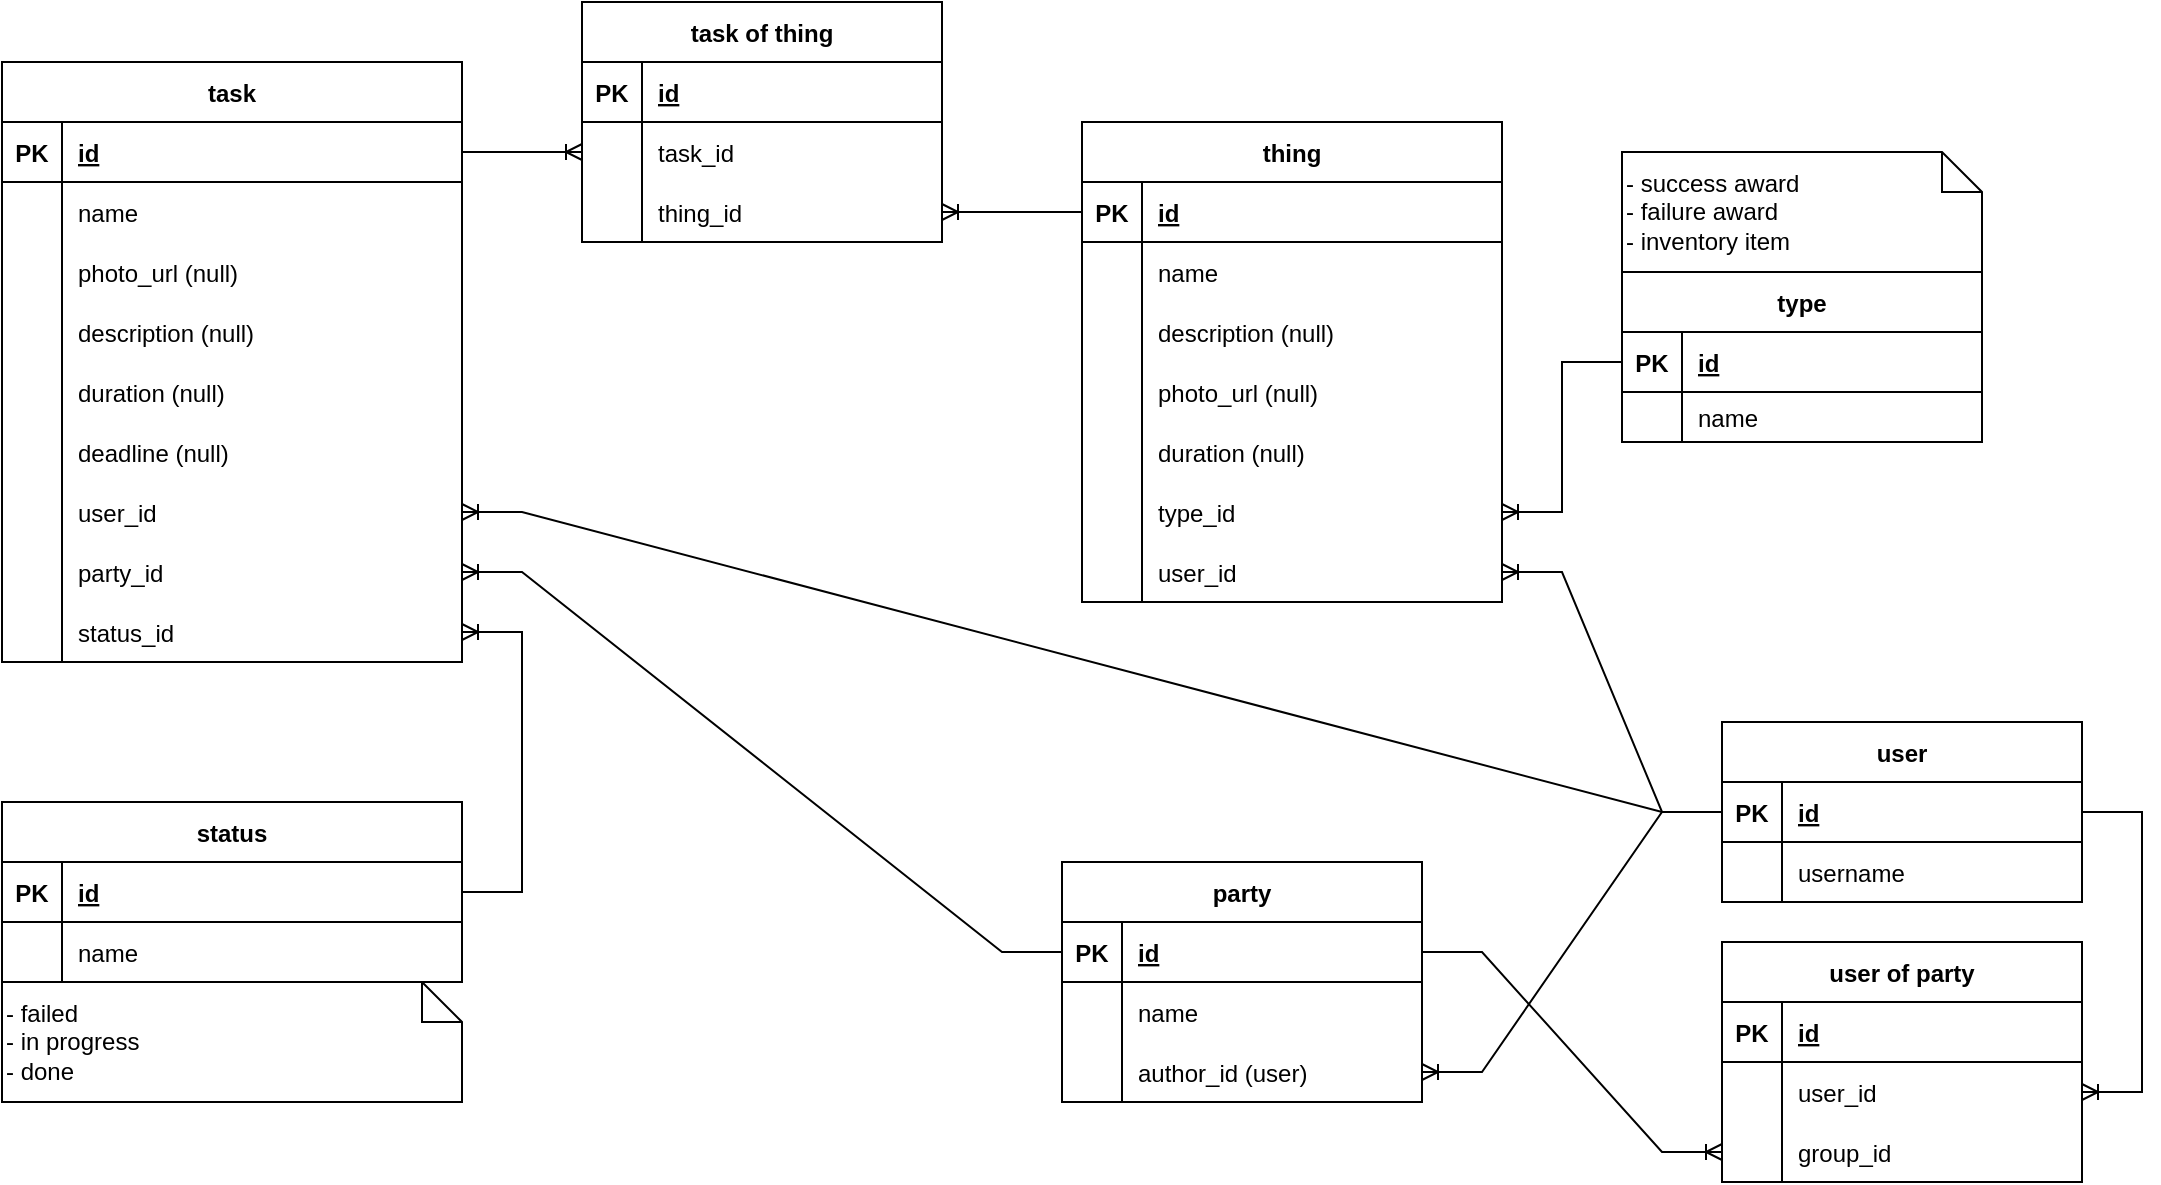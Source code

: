 <mxfile version="20.8.16" type="device"><diagram name="Страница 1" id="4mNBzK5bSVC_6ENscjFx"><mxGraphModel dx="2261" dy="1974" grid="1" gridSize="10" guides="1" tooltips="1" connect="1" arrows="1" fold="1" page="1" pageScale="1" pageWidth="827" pageHeight="1169" math="0" shadow="0"><root><mxCell id="0"/><mxCell id="1" parent="0"/><mxCell id="B3jrP8fLvwChEfaBFbZJ-5" value="user" style="shape=table;startSize=30;container=1;collapsible=1;childLayout=tableLayout;fixedRows=1;rowLines=0;fontStyle=1;align=center;resizeLast=1;" parent="1" vertex="1"><mxGeometry x="690" y="220" width="180" height="90" as="geometry"/></mxCell><mxCell id="B3jrP8fLvwChEfaBFbZJ-6" value="" style="shape=tableRow;horizontal=0;startSize=0;swimlaneHead=0;swimlaneBody=0;fillColor=none;collapsible=0;dropTarget=0;points=[[0,0.5],[1,0.5]];portConstraint=eastwest;top=0;left=0;right=0;bottom=1;" parent="B3jrP8fLvwChEfaBFbZJ-5" vertex="1"><mxGeometry y="30" width="180" height="30" as="geometry"/></mxCell><mxCell id="B3jrP8fLvwChEfaBFbZJ-7" value="PK" style="shape=partialRectangle;connectable=0;fillColor=none;top=0;left=0;bottom=0;right=0;fontStyle=1;overflow=hidden;" parent="B3jrP8fLvwChEfaBFbZJ-6" vertex="1"><mxGeometry width="30" height="30" as="geometry"><mxRectangle width="30" height="30" as="alternateBounds"/></mxGeometry></mxCell><mxCell id="B3jrP8fLvwChEfaBFbZJ-8" value="id" style="shape=partialRectangle;connectable=0;fillColor=none;top=0;left=0;bottom=0;right=0;align=left;spacingLeft=6;fontStyle=5;overflow=hidden;" parent="B3jrP8fLvwChEfaBFbZJ-6" vertex="1"><mxGeometry x="30" width="150" height="30" as="geometry"><mxRectangle width="150" height="30" as="alternateBounds"/></mxGeometry></mxCell><mxCell id="B3jrP8fLvwChEfaBFbZJ-9" value="" style="shape=tableRow;horizontal=0;startSize=0;swimlaneHead=0;swimlaneBody=0;fillColor=none;collapsible=0;dropTarget=0;points=[[0,0.5],[1,0.5]];portConstraint=eastwest;top=0;left=0;right=0;bottom=0;" parent="B3jrP8fLvwChEfaBFbZJ-5" vertex="1"><mxGeometry y="60" width="180" height="30" as="geometry"/></mxCell><mxCell id="B3jrP8fLvwChEfaBFbZJ-10" value="" style="shape=partialRectangle;connectable=0;fillColor=none;top=0;left=0;bottom=0;right=0;editable=1;overflow=hidden;" parent="B3jrP8fLvwChEfaBFbZJ-9" vertex="1"><mxGeometry width="30" height="30" as="geometry"><mxRectangle width="30" height="30" as="alternateBounds"/></mxGeometry></mxCell><mxCell id="B3jrP8fLvwChEfaBFbZJ-11" value="username" style="shape=partialRectangle;connectable=0;fillColor=none;top=0;left=0;bottom=0;right=0;align=left;spacingLeft=6;overflow=hidden;" parent="B3jrP8fLvwChEfaBFbZJ-9" vertex="1"><mxGeometry x="30" width="150" height="30" as="geometry"><mxRectangle width="150" height="30" as="alternateBounds"/></mxGeometry></mxCell><mxCell id="B3jrP8fLvwChEfaBFbZJ-34" value="task" style="shape=table;startSize=30;container=1;collapsible=1;childLayout=tableLayout;fixedRows=1;rowLines=0;fontStyle=1;align=center;resizeLast=1;" parent="1" vertex="1"><mxGeometry x="-170" y="-110" width="230" height="300" as="geometry"/></mxCell><mxCell id="B3jrP8fLvwChEfaBFbZJ-35" value="" style="shape=tableRow;horizontal=0;startSize=0;swimlaneHead=0;swimlaneBody=0;fillColor=none;collapsible=0;dropTarget=0;points=[[0,0.5],[1,0.5]];portConstraint=eastwest;top=0;left=0;right=0;bottom=1;" parent="B3jrP8fLvwChEfaBFbZJ-34" vertex="1"><mxGeometry y="30" width="230" height="30" as="geometry"/></mxCell><mxCell id="B3jrP8fLvwChEfaBFbZJ-36" value="PK" style="shape=partialRectangle;connectable=0;fillColor=none;top=0;left=0;bottom=0;right=0;fontStyle=1;overflow=hidden;" parent="B3jrP8fLvwChEfaBFbZJ-35" vertex="1"><mxGeometry width="30" height="30" as="geometry"><mxRectangle width="30" height="30" as="alternateBounds"/></mxGeometry></mxCell><mxCell id="B3jrP8fLvwChEfaBFbZJ-37" value="id" style="shape=partialRectangle;connectable=0;fillColor=none;top=0;left=0;bottom=0;right=0;align=left;spacingLeft=6;fontStyle=5;overflow=hidden;" parent="B3jrP8fLvwChEfaBFbZJ-35" vertex="1"><mxGeometry x="30" width="200" height="30" as="geometry"><mxRectangle width="200" height="30" as="alternateBounds"/></mxGeometry></mxCell><mxCell id="B3jrP8fLvwChEfaBFbZJ-38" value="" style="shape=tableRow;horizontal=0;startSize=0;swimlaneHead=0;swimlaneBody=0;fillColor=none;collapsible=0;dropTarget=0;points=[[0,0.5],[1,0.5]];portConstraint=eastwest;top=0;left=0;right=0;bottom=0;" parent="B3jrP8fLvwChEfaBFbZJ-34" vertex="1"><mxGeometry y="60" width="230" height="30" as="geometry"/></mxCell><mxCell id="B3jrP8fLvwChEfaBFbZJ-39" value="" style="shape=partialRectangle;connectable=0;fillColor=none;top=0;left=0;bottom=0;right=0;editable=1;overflow=hidden;" parent="B3jrP8fLvwChEfaBFbZJ-38" vertex="1"><mxGeometry width="30" height="30" as="geometry"><mxRectangle width="30" height="30" as="alternateBounds"/></mxGeometry></mxCell><mxCell id="B3jrP8fLvwChEfaBFbZJ-40" value="name" style="shape=partialRectangle;connectable=0;fillColor=none;top=0;left=0;bottom=0;right=0;align=left;spacingLeft=6;overflow=hidden;" parent="B3jrP8fLvwChEfaBFbZJ-38" vertex="1"><mxGeometry x="30" width="200" height="30" as="geometry"><mxRectangle width="200" height="30" as="alternateBounds"/></mxGeometry></mxCell><mxCell id="9saF0swUuNGPOxkt7OZb-5" value="" style="shape=tableRow;horizontal=0;startSize=0;swimlaneHead=0;swimlaneBody=0;fillColor=none;collapsible=0;dropTarget=0;points=[[0,0.5],[1,0.5]];portConstraint=eastwest;top=0;left=0;right=0;bottom=0;" parent="B3jrP8fLvwChEfaBFbZJ-34" vertex="1"><mxGeometry y="90" width="230" height="30" as="geometry"/></mxCell><mxCell id="9saF0swUuNGPOxkt7OZb-6" value="" style="shape=partialRectangle;connectable=0;fillColor=none;top=0;left=0;bottom=0;right=0;editable=1;overflow=hidden;" parent="9saF0swUuNGPOxkt7OZb-5" vertex="1"><mxGeometry width="30" height="30" as="geometry"><mxRectangle width="30" height="30" as="alternateBounds"/></mxGeometry></mxCell><mxCell id="9saF0swUuNGPOxkt7OZb-7" value="photo_url (null)" style="shape=partialRectangle;connectable=0;fillColor=none;top=0;left=0;bottom=0;right=0;align=left;spacingLeft=6;overflow=hidden;" parent="9saF0swUuNGPOxkt7OZb-5" vertex="1"><mxGeometry x="30" width="200" height="30" as="geometry"><mxRectangle width="200" height="30" as="alternateBounds"/></mxGeometry></mxCell><mxCell id="B3jrP8fLvwChEfaBFbZJ-41" value="" style="shape=tableRow;horizontal=0;startSize=0;swimlaneHead=0;swimlaneBody=0;fillColor=none;collapsible=0;dropTarget=0;points=[[0,0.5],[1,0.5]];portConstraint=eastwest;top=0;left=0;right=0;bottom=0;" parent="B3jrP8fLvwChEfaBFbZJ-34" vertex="1"><mxGeometry y="120" width="230" height="30" as="geometry"/></mxCell><mxCell id="B3jrP8fLvwChEfaBFbZJ-42" value="" style="shape=partialRectangle;connectable=0;fillColor=none;top=0;left=0;bottom=0;right=0;editable=1;overflow=hidden;" parent="B3jrP8fLvwChEfaBFbZJ-41" vertex="1"><mxGeometry width="30" height="30" as="geometry"><mxRectangle width="30" height="30" as="alternateBounds"/></mxGeometry></mxCell><mxCell id="B3jrP8fLvwChEfaBFbZJ-43" value="description (null)" style="shape=partialRectangle;connectable=0;fillColor=none;top=0;left=0;bottom=0;right=0;align=left;spacingLeft=6;overflow=hidden;" parent="B3jrP8fLvwChEfaBFbZJ-41" vertex="1"><mxGeometry x="30" width="200" height="30" as="geometry"><mxRectangle width="200" height="30" as="alternateBounds"/></mxGeometry></mxCell><mxCell id="B3jrP8fLvwChEfaBFbZJ-50" value="" style="shape=tableRow;horizontal=0;startSize=0;swimlaneHead=0;swimlaneBody=0;fillColor=none;collapsible=0;dropTarget=0;points=[[0,0.5],[1,0.5]];portConstraint=eastwest;top=0;left=0;right=0;bottom=0;" parent="B3jrP8fLvwChEfaBFbZJ-34" vertex="1"><mxGeometry y="150" width="230" height="30" as="geometry"/></mxCell><mxCell id="B3jrP8fLvwChEfaBFbZJ-51" value="" style="shape=partialRectangle;connectable=0;fillColor=none;top=0;left=0;bottom=0;right=0;editable=1;overflow=hidden;" parent="B3jrP8fLvwChEfaBFbZJ-50" vertex="1"><mxGeometry width="30" height="30" as="geometry"><mxRectangle width="30" height="30" as="alternateBounds"/></mxGeometry></mxCell><mxCell id="B3jrP8fLvwChEfaBFbZJ-52" value="duration (null)" style="shape=partialRectangle;connectable=0;fillColor=none;top=0;left=0;bottom=0;right=0;align=left;spacingLeft=6;overflow=hidden;" parent="B3jrP8fLvwChEfaBFbZJ-50" vertex="1"><mxGeometry x="30" width="200" height="30" as="geometry"><mxRectangle width="200" height="30" as="alternateBounds"/></mxGeometry></mxCell><mxCell id="B3jrP8fLvwChEfaBFbZJ-53" value="" style="shape=tableRow;horizontal=0;startSize=0;swimlaneHead=0;swimlaneBody=0;fillColor=none;collapsible=0;dropTarget=0;points=[[0,0.5],[1,0.5]];portConstraint=eastwest;top=0;left=0;right=0;bottom=0;" parent="B3jrP8fLvwChEfaBFbZJ-34" vertex="1"><mxGeometry y="180" width="230" height="30" as="geometry"/></mxCell><mxCell id="B3jrP8fLvwChEfaBFbZJ-54" value="" style="shape=partialRectangle;connectable=0;fillColor=none;top=0;left=0;bottom=0;right=0;editable=1;overflow=hidden;" parent="B3jrP8fLvwChEfaBFbZJ-53" vertex="1"><mxGeometry width="30" height="30" as="geometry"><mxRectangle width="30" height="30" as="alternateBounds"/></mxGeometry></mxCell><mxCell id="B3jrP8fLvwChEfaBFbZJ-55" value="deadline (null)" style="shape=partialRectangle;connectable=0;fillColor=none;top=0;left=0;bottom=0;right=0;align=left;spacingLeft=6;overflow=hidden;" parent="B3jrP8fLvwChEfaBFbZJ-53" vertex="1"><mxGeometry x="30" width="200" height="30" as="geometry"><mxRectangle width="200" height="30" as="alternateBounds"/></mxGeometry></mxCell><mxCell id="B3jrP8fLvwChEfaBFbZJ-174" value="" style="shape=tableRow;horizontal=0;startSize=0;swimlaneHead=0;swimlaneBody=0;fillColor=none;collapsible=0;dropTarget=0;points=[[0,0.5],[1,0.5]];portConstraint=eastwest;top=0;left=0;right=0;bottom=0;" parent="B3jrP8fLvwChEfaBFbZJ-34" vertex="1"><mxGeometry y="210" width="230" height="30" as="geometry"/></mxCell><mxCell id="B3jrP8fLvwChEfaBFbZJ-175" value="" style="shape=partialRectangle;connectable=0;fillColor=none;top=0;left=0;bottom=0;right=0;editable=1;overflow=hidden;" parent="B3jrP8fLvwChEfaBFbZJ-174" vertex="1"><mxGeometry width="30" height="30" as="geometry"><mxRectangle width="30" height="30" as="alternateBounds"/></mxGeometry></mxCell><mxCell id="B3jrP8fLvwChEfaBFbZJ-176" value="user_id" style="shape=partialRectangle;connectable=0;fillColor=none;top=0;left=0;bottom=0;right=0;align=left;spacingLeft=6;overflow=hidden;" parent="B3jrP8fLvwChEfaBFbZJ-174" vertex="1"><mxGeometry x="30" width="200" height="30" as="geometry"><mxRectangle width="200" height="30" as="alternateBounds"/></mxGeometry></mxCell><mxCell id="JDBHlWInslvFWXc3-IRE-1" value="" style="shape=tableRow;horizontal=0;startSize=0;swimlaneHead=0;swimlaneBody=0;fillColor=none;collapsible=0;dropTarget=0;points=[[0,0.5],[1,0.5]];portConstraint=eastwest;top=0;left=0;right=0;bottom=0;" parent="B3jrP8fLvwChEfaBFbZJ-34" vertex="1"><mxGeometry y="240" width="230" height="30" as="geometry"/></mxCell><mxCell id="JDBHlWInslvFWXc3-IRE-2" value="" style="shape=partialRectangle;connectable=0;fillColor=none;top=0;left=0;bottom=0;right=0;editable=1;overflow=hidden;" parent="JDBHlWInslvFWXc3-IRE-1" vertex="1"><mxGeometry width="30" height="30" as="geometry"><mxRectangle width="30" height="30" as="alternateBounds"/></mxGeometry></mxCell><mxCell id="JDBHlWInslvFWXc3-IRE-3" value="party_id" style="shape=partialRectangle;connectable=0;fillColor=none;top=0;left=0;bottom=0;right=0;align=left;spacingLeft=6;overflow=hidden;" parent="JDBHlWInslvFWXc3-IRE-1" vertex="1"><mxGeometry x="30" width="200" height="30" as="geometry"><mxRectangle width="200" height="30" as="alternateBounds"/></mxGeometry></mxCell><mxCell id="B3jrP8fLvwChEfaBFbZJ-59" value="" style="shape=tableRow;horizontal=0;startSize=0;swimlaneHead=0;swimlaneBody=0;fillColor=none;collapsible=0;dropTarget=0;points=[[0,0.5],[1,0.5]];portConstraint=eastwest;top=0;left=0;right=0;bottom=0;" parent="B3jrP8fLvwChEfaBFbZJ-34" vertex="1"><mxGeometry y="270" width="230" height="30" as="geometry"/></mxCell><mxCell id="B3jrP8fLvwChEfaBFbZJ-60" value="" style="shape=partialRectangle;connectable=0;fillColor=none;top=0;left=0;bottom=0;right=0;editable=1;overflow=hidden;" parent="B3jrP8fLvwChEfaBFbZJ-59" vertex="1"><mxGeometry width="30" height="30" as="geometry"><mxRectangle width="30" height="30" as="alternateBounds"/></mxGeometry></mxCell><mxCell id="B3jrP8fLvwChEfaBFbZJ-61" value="status_id" style="shape=partialRectangle;connectable=0;fillColor=none;top=0;left=0;bottom=0;right=0;align=left;spacingLeft=6;overflow=hidden;" parent="B3jrP8fLvwChEfaBFbZJ-59" vertex="1"><mxGeometry x="30" width="200" height="30" as="geometry"><mxRectangle width="200" height="30" as="alternateBounds"/></mxGeometry></mxCell><mxCell id="B3jrP8fLvwChEfaBFbZJ-62" value="" style="edgeStyle=entityRelationEdgeStyle;fontSize=12;html=1;endArrow=ERoneToMany;rounded=0;" parent="1" source="B3jrP8fLvwChEfaBFbZJ-6" target="B3jrP8fLvwChEfaBFbZJ-174" edge="1"><mxGeometry width="100" height="100" relative="1" as="geometry"><mxPoint x="600" y="375" as="sourcePoint"/><mxPoint x="540" y="435" as="targetPoint"/></mxGeometry></mxCell><mxCell id="B3jrP8fLvwChEfaBFbZJ-90" value="party" style="shape=table;startSize=30;container=1;collapsible=1;childLayout=tableLayout;fixedRows=1;rowLines=0;fontStyle=1;align=center;resizeLast=1;" parent="1" vertex="1"><mxGeometry x="360" y="290" width="180" height="120" as="geometry"/></mxCell><mxCell id="B3jrP8fLvwChEfaBFbZJ-91" value="" style="shape=tableRow;horizontal=0;startSize=0;swimlaneHead=0;swimlaneBody=0;fillColor=none;collapsible=0;dropTarget=0;points=[[0,0.5],[1,0.5]];portConstraint=eastwest;top=0;left=0;right=0;bottom=1;" parent="B3jrP8fLvwChEfaBFbZJ-90" vertex="1"><mxGeometry y="30" width="180" height="30" as="geometry"/></mxCell><mxCell id="B3jrP8fLvwChEfaBFbZJ-92" value="PK" style="shape=partialRectangle;connectable=0;fillColor=none;top=0;left=0;bottom=0;right=0;fontStyle=1;overflow=hidden;" parent="B3jrP8fLvwChEfaBFbZJ-91" vertex="1"><mxGeometry width="30" height="30" as="geometry"><mxRectangle width="30" height="30" as="alternateBounds"/></mxGeometry></mxCell><mxCell id="B3jrP8fLvwChEfaBFbZJ-93" value="id" style="shape=partialRectangle;connectable=0;fillColor=none;top=0;left=0;bottom=0;right=0;align=left;spacingLeft=6;fontStyle=5;overflow=hidden;" parent="B3jrP8fLvwChEfaBFbZJ-91" vertex="1"><mxGeometry x="30" width="150" height="30" as="geometry"><mxRectangle width="150" height="30" as="alternateBounds"/></mxGeometry></mxCell><mxCell id="B3jrP8fLvwChEfaBFbZJ-94" value="" style="shape=tableRow;horizontal=0;startSize=0;swimlaneHead=0;swimlaneBody=0;fillColor=none;collapsible=0;dropTarget=0;points=[[0,0.5],[1,0.5]];portConstraint=eastwest;top=0;left=0;right=0;bottom=0;" parent="B3jrP8fLvwChEfaBFbZJ-90" vertex="1"><mxGeometry y="60" width="180" height="30" as="geometry"/></mxCell><mxCell id="B3jrP8fLvwChEfaBFbZJ-95" value="" style="shape=partialRectangle;connectable=0;fillColor=none;top=0;left=0;bottom=0;right=0;editable=1;overflow=hidden;" parent="B3jrP8fLvwChEfaBFbZJ-94" vertex="1"><mxGeometry width="30" height="30" as="geometry"><mxRectangle width="30" height="30" as="alternateBounds"/></mxGeometry></mxCell><mxCell id="B3jrP8fLvwChEfaBFbZJ-96" value="name" style="shape=partialRectangle;connectable=0;fillColor=none;top=0;left=0;bottom=0;right=0;align=left;spacingLeft=6;overflow=hidden;" parent="B3jrP8fLvwChEfaBFbZJ-94" vertex="1"><mxGeometry x="30" width="150" height="30" as="geometry"><mxRectangle width="150" height="30" as="alternateBounds"/></mxGeometry></mxCell><mxCell id="B3jrP8fLvwChEfaBFbZJ-97" value="" style="shape=tableRow;horizontal=0;startSize=0;swimlaneHead=0;swimlaneBody=0;fillColor=none;collapsible=0;dropTarget=0;points=[[0,0.5],[1,0.5]];portConstraint=eastwest;top=0;left=0;right=0;bottom=0;" parent="B3jrP8fLvwChEfaBFbZJ-90" vertex="1"><mxGeometry y="90" width="180" height="30" as="geometry"/></mxCell><mxCell id="B3jrP8fLvwChEfaBFbZJ-98" value="" style="shape=partialRectangle;connectable=0;fillColor=none;top=0;left=0;bottom=0;right=0;editable=1;overflow=hidden;" parent="B3jrP8fLvwChEfaBFbZJ-97" vertex="1"><mxGeometry width="30" height="30" as="geometry"><mxRectangle width="30" height="30" as="alternateBounds"/></mxGeometry></mxCell><mxCell id="B3jrP8fLvwChEfaBFbZJ-99" value="author_id (user)" style="shape=partialRectangle;connectable=0;fillColor=none;top=0;left=0;bottom=0;right=0;align=left;spacingLeft=6;overflow=hidden;" parent="B3jrP8fLvwChEfaBFbZJ-97" vertex="1"><mxGeometry x="30" width="150" height="30" as="geometry"><mxRectangle width="150" height="30" as="alternateBounds"/></mxGeometry></mxCell><mxCell id="B3jrP8fLvwChEfaBFbZJ-104" value="user of party" style="shape=table;startSize=30;container=1;collapsible=1;childLayout=tableLayout;fixedRows=1;rowLines=0;fontStyle=1;align=center;resizeLast=1;" parent="1" vertex="1"><mxGeometry x="690" y="330" width="180" height="120" as="geometry"/></mxCell><mxCell id="B3jrP8fLvwChEfaBFbZJ-105" value="" style="shape=tableRow;horizontal=0;startSize=0;swimlaneHead=0;swimlaneBody=0;fillColor=none;collapsible=0;dropTarget=0;points=[[0,0.5],[1,0.5]];portConstraint=eastwest;top=0;left=0;right=0;bottom=1;" parent="B3jrP8fLvwChEfaBFbZJ-104" vertex="1"><mxGeometry y="30" width="180" height="30" as="geometry"/></mxCell><mxCell id="B3jrP8fLvwChEfaBFbZJ-106" value="PK" style="shape=partialRectangle;connectable=0;fillColor=none;top=0;left=0;bottom=0;right=0;fontStyle=1;overflow=hidden;" parent="B3jrP8fLvwChEfaBFbZJ-105" vertex="1"><mxGeometry width="30" height="30" as="geometry"><mxRectangle width="30" height="30" as="alternateBounds"/></mxGeometry></mxCell><mxCell id="B3jrP8fLvwChEfaBFbZJ-107" value="id" style="shape=partialRectangle;connectable=0;fillColor=none;top=0;left=0;bottom=0;right=0;align=left;spacingLeft=6;fontStyle=5;overflow=hidden;" parent="B3jrP8fLvwChEfaBFbZJ-105" vertex="1"><mxGeometry x="30" width="150" height="30" as="geometry"><mxRectangle width="150" height="30" as="alternateBounds"/></mxGeometry></mxCell><mxCell id="B3jrP8fLvwChEfaBFbZJ-111" value="" style="shape=tableRow;horizontal=0;startSize=0;swimlaneHead=0;swimlaneBody=0;fillColor=none;collapsible=0;dropTarget=0;points=[[0,0.5],[1,0.5]];portConstraint=eastwest;top=0;left=0;right=0;bottom=0;" parent="B3jrP8fLvwChEfaBFbZJ-104" vertex="1"><mxGeometry y="60" width="180" height="30" as="geometry"/></mxCell><mxCell id="B3jrP8fLvwChEfaBFbZJ-112" value="" style="shape=partialRectangle;connectable=0;fillColor=none;top=0;left=0;bottom=0;right=0;editable=1;overflow=hidden;" parent="B3jrP8fLvwChEfaBFbZJ-111" vertex="1"><mxGeometry width="30" height="30" as="geometry"><mxRectangle width="30" height="30" as="alternateBounds"/></mxGeometry></mxCell><mxCell id="B3jrP8fLvwChEfaBFbZJ-113" value="user_id" style="shape=partialRectangle;connectable=0;fillColor=none;top=0;left=0;bottom=0;right=0;align=left;spacingLeft=6;overflow=hidden;" parent="B3jrP8fLvwChEfaBFbZJ-111" vertex="1"><mxGeometry x="30" width="150" height="30" as="geometry"><mxRectangle width="150" height="30" as="alternateBounds"/></mxGeometry></mxCell><mxCell id="B3jrP8fLvwChEfaBFbZJ-108" value="" style="shape=tableRow;horizontal=0;startSize=0;swimlaneHead=0;swimlaneBody=0;fillColor=none;collapsible=0;dropTarget=0;points=[[0,0.5],[1,0.5]];portConstraint=eastwest;top=0;left=0;right=0;bottom=0;" parent="B3jrP8fLvwChEfaBFbZJ-104" vertex="1"><mxGeometry y="90" width="180" height="30" as="geometry"/></mxCell><mxCell id="B3jrP8fLvwChEfaBFbZJ-109" value="" style="shape=partialRectangle;connectable=0;fillColor=none;top=0;left=0;bottom=0;right=0;editable=1;overflow=hidden;" parent="B3jrP8fLvwChEfaBFbZJ-108" vertex="1"><mxGeometry width="30" height="30" as="geometry"><mxRectangle width="30" height="30" as="alternateBounds"/></mxGeometry></mxCell><mxCell id="B3jrP8fLvwChEfaBFbZJ-110" value="group_id" style="shape=partialRectangle;connectable=0;fillColor=none;top=0;left=0;bottom=0;right=0;align=left;spacingLeft=6;overflow=hidden;" parent="B3jrP8fLvwChEfaBFbZJ-108" vertex="1"><mxGeometry x="30" width="150" height="30" as="geometry"><mxRectangle width="150" height="30" as="alternateBounds"/></mxGeometry></mxCell><mxCell id="B3jrP8fLvwChEfaBFbZJ-117" value="" style="edgeStyle=entityRelationEdgeStyle;fontSize=12;html=1;endArrow=ERoneToMany;rounded=0;" parent="1" source="B3jrP8fLvwChEfaBFbZJ-91" target="B3jrP8fLvwChEfaBFbZJ-108" edge="1"><mxGeometry width="100" height="100" relative="1" as="geometry"><mxPoint x="360" y="345" as="sourcePoint"/><mxPoint x="300" y="405" as="targetPoint"/></mxGeometry></mxCell><mxCell id="B3jrP8fLvwChEfaBFbZJ-122" value="" style="edgeStyle=entityRelationEdgeStyle;fontSize=12;html=1;endArrow=ERoneToMany;rounded=0;" parent="1" source="B3jrP8fLvwChEfaBFbZJ-6" target="B3jrP8fLvwChEfaBFbZJ-111" edge="1"><mxGeometry width="100" height="100" relative="1" as="geometry"><mxPoint x="390" y="540" as="sourcePoint"/><mxPoint x="490" y="440" as="targetPoint"/></mxGeometry></mxCell><mxCell id="B3jrP8fLvwChEfaBFbZJ-123" value="thing" style="shape=table;startSize=30;container=1;collapsible=1;childLayout=tableLayout;fixedRows=1;rowLines=0;fontStyle=1;align=center;resizeLast=1;" parent="1" vertex="1"><mxGeometry x="370" y="-80" width="210" height="240" as="geometry"/></mxCell><mxCell id="B3jrP8fLvwChEfaBFbZJ-124" value="" style="shape=tableRow;horizontal=0;startSize=0;swimlaneHead=0;swimlaneBody=0;fillColor=none;collapsible=0;dropTarget=0;points=[[0,0.5],[1,0.5]];portConstraint=eastwest;top=0;left=0;right=0;bottom=1;" parent="B3jrP8fLvwChEfaBFbZJ-123" vertex="1"><mxGeometry y="30" width="210" height="30" as="geometry"/></mxCell><mxCell id="B3jrP8fLvwChEfaBFbZJ-125" value="PK" style="shape=partialRectangle;connectable=0;fillColor=none;top=0;left=0;bottom=0;right=0;fontStyle=1;overflow=hidden;" parent="B3jrP8fLvwChEfaBFbZJ-124" vertex="1"><mxGeometry width="30" height="30" as="geometry"><mxRectangle width="30" height="30" as="alternateBounds"/></mxGeometry></mxCell><mxCell id="B3jrP8fLvwChEfaBFbZJ-126" value="id" style="shape=partialRectangle;connectable=0;fillColor=none;top=0;left=0;bottom=0;right=0;align=left;spacingLeft=6;fontStyle=5;overflow=hidden;" parent="B3jrP8fLvwChEfaBFbZJ-124" vertex="1"><mxGeometry x="30" width="180" height="30" as="geometry"><mxRectangle width="180" height="30" as="alternateBounds"/></mxGeometry></mxCell><mxCell id="B3jrP8fLvwChEfaBFbZJ-127" value="" style="shape=tableRow;horizontal=0;startSize=0;swimlaneHead=0;swimlaneBody=0;fillColor=none;collapsible=0;dropTarget=0;points=[[0,0.5],[1,0.5]];portConstraint=eastwest;top=0;left=0;right=0;bottom=0;" parent="B3jrP8fLvwChEfaBFbZJ-123" vertex="1"><mxGeometry y="60" width="210" height="30" as="geometry"/></mxCell><mxCell id="B3jrP8fLvwChEfaBFbZJ-128" value="" style="shape=partialRectangle;connectable=0;fillColor=none;top=0;left=0;bottom=0;right=0;editable=1;overflow=hidden;" parent="B3jrP8fLvwChEfaBFbZJ-127" vertex="1"><mxGeometry width="30" height="30" as="geometry"><mxRectangle width="30" height="30" as="alternateBounds"/></mxGeometry></mxCell><mxCell id="B3jrP8fLvwChEfaBFbZJ-129" value="name" style="shape=partialRectangle;connectable=0;fillColor=none;top=0;left=0;bottom=0;right=0;align=left;spacingLeft=6;overflow=hidden;" parent="B3jrP8fLvwChEfaBFbZJ-127" vertex="1"><mxGeometry x="30" width="180" height="30" as="geometry"><mxRectangle width="180" height="30" as="alternateBounds"/></mxGeometry></mxCell><mxCell id="B3jrP8fLvwChEfaBFbZJ-130" value="" style="shape=tableRow;horizontal=0;startSize=0;swimlaneHead=0;swimlaneBody=0;fillColor=none;collapsible=0;dropTarget=0;points=[[0,0.5],[1,0.5]];portConstraint=eastwest;top=0;left=0;right=0;bottom=0;" parent="B3jrP8fLvwChEfaBFbZJ-123" vertex="1"><mxGeometry y="90" width="210" height="30" as="geometry"/></mxCell><mxCell id="B3jrP8fLvwChEfaBFbZJ-131" value="" style="shape=partialRectangle;connectable=0;fillColor=none;top=0;left=0;bottom=0;right=0;editable=1;overflow=hidden;" parent="B3jrP8fLvwChEfaBFbZJ-130" vertex="1"><mxGeometry width="30" height="30" as="geometry"><mxRectangle width="30" height="30" as="alternateBounds"/></mxGeometry></mxCell><mxCell id="B3jrP8fLvwChEfaBFbZJ-132" value="description (null)" style="shape=partialRectangle;connectable=0;fillColor=none;top=0;left=0;bottom=0;right=0;align=left;spacingLeft=6;overflow=hidden;" parent="B3jrP8fLvwChEfaBFbZJ-130" vertex="1"><mxGeometry x="30" width="180" height="30" as="geometry"><mxRectangle width="180" height="30" as="alternateBounds"/></mxGeometry></mxCell><mxCell id="B3jrP8fLvwChEfaBFbZJ-133" value="" style="shape=tableRow;horizontal=0;startSize=0;swimlaneHead=0;swimlaneBody=0;fillColor=none;collapsible=0;dropTarget=0;points=[[0,0.5],[1,0.5]];portConstraint=eastwest;top=0;left=0;right=0;bottom=0;" parent="B3jrP8fLvwChEfaBFbZJ-123" vertex="1"><mxGeometry y="120" width="210" height="30" as="geometry"/></mxCell><mxCell id="B3jrP8fLvwChEfaBFbZJ-134" value="" style="shape=partialRectangle;connectable=0;fillColor=none;top=0;left=0;bottom=0;right=0;editable=1;overflow=hidden;" parent="B3jrP8fLvwChEfaBFbZJ-133" vertex="1"><mxGeometry width="30" height="30" as="geometry"><mxRectangle width="30" height="30" as="alternateBounds"/></mxGeometry></mxCell><mxCell id="B3jrP8fLvwChEfaBFbZJ-135" value="photo_url (null)" style="shape=partialRectangle;connectable=0;fillColor=none;top=0;left=0;bottom=0;right=0;align=left;spacingLeft=6;overflow=hidden;" parent="B3jrP8fLvwChEfaBFbZJ-133" vertex="1"><mxGeometry x="30" width="180" height="30" as="geometry"><mxRectangle width="180" height="30" as="alternateBounds"/></mxGeometry></mxCell><mxCell id="B3jrP8fLvwChEfaBFbZJ-157" value="" style="shape=tableRow;horizontal=0;startSize=0;swimlaneHead=0;swimlaneBody=0;fillColor=none;collapsible=0;dropTarget=0;points=[[0,0.5],[1,0.5]];portConstraint=eastwest;top=0;left=0;right=0;bottom=0;" parent="B3jrP8fLvwChEfaBFbZJ-123" vertex="1"><mxGeometry y="150" width="210" height="30" as="geometry"/></mxCell><mxCell id="B3jrP8fLvwChEfaBFbZJ-158" value="" style="shape=partialRectangle;connectable=0;fillColor=none;top=0;left=0;bottom=0;right=0;editable=1;overflow=hidden;" parent="B3jrP8fLvwChEfaBFbZJ-157" vertex="1"><mxGeometry width="30" height="30" as="geometry"><mxRectangle width="30" height="30" as="alternateBounds"/></mxGeometry></mxCell><mxCell id="B3jrP8fLvwChEfaBFbZJ-159" value="duration (null)" style="shape=partialRectangle;connectable=0;fillColor=none;top=0;left=0;bottom=0;right=0;align=left;spacingLeft=6;overflow=hidden;" parent="B3jrP8fLvwChEfaBFbZJ-157" vertex="1"><mxGeometry x="30" width="180" height="30" as="geometry"><mxRectangle width="180" height="30" as="alternateBounds"/></mxGeometry></mxCell><mxCell id="4MY-hRPjgmRLjAZAbjEU-15" value="" style="shape=tableRow;horizontal=0;startSize=0;swimlaneHead=0;swimlaneBody=0;fillColor=none;collapsible=0;dropTarget=0;points=[[0,0.5],[1,0.5]];portConstraint=eastwest;top=0;left=0;right=0;bottom=0;" parent="B3jrP8fLvwChEfaBFbZJ-123" vertex="1"><mxGeometry y="180" width="210" height="30" as="geometry"/></mxCell><mxCell id="4MY-hRPjgmRLjAZAbjEU-16" value="" style="shape=partialRectangle;connectable=0;fillColor=none;top=0;left=0;bottom=0;right=0;editable=1;overflow=hidden;" parent="4MY-hRPjgmRLjAZAbjEU-15" vertex="1"><mxGeometry width="30" height="30" as="geometry"><mxRectangle width="30" height="30" as="alternateBounds"/></mxGeometry></mxCell><mxCell id="4MY-hRPjgmRLjAZAbjEU-17" value="type_id" style="shape=partialRectangle;connectable=0;fillColor=none;top=0;left=0;bottom=0;right=0;align=left;spacingLeft=6;overflow=hidden;" parent="4MY-hRPjgmRLjAZAbjEU-15" vertex="1"><mxGeometry x="30" width="180" height="30" as="geometry"><mxRectangle width="180" height="30" as="alternateBounds"/></mxGeometry></mxCell><mxCell id="QGvgPZrsAIX_pcU_N0OI-30" value="" style="shape=tableRow;horizontal=0;startSize=0;swimlaneHead=0;swimlaneBody=0;fillColor=none;collapsible=0;dropTarget=0;points=[[0,0.5],[1,0.5]];portConstraint=eastwest;top=0;left=0;right=0;bottom=0;" parent="B3jrP8fLvwChEfaBFbZJ-123" vertex="1"><mxGeometry y="210" width="210" height="30" as="geometry"/></mxCell><mxCell id="QGvgPZrsAIX_pcU_N0OI-31" value="" style="shape=partialRectangle;connectable=0;fillColor=none;top=0;left=0;bottom=0;right=0;editable=1;overflow=hidden;" parent="QGvgPZrsAIX_pcU_N0OI-30" vertex="1"><mxGeometry width="30" height="30" as="geometry"><mxRectangle width="30" height="30" as="alternateBounds"/></mxGeometry></mxCell><mxCell id="QGvgPZrsAIX_pcU_N0OI-32" value="user_id" style="shape=partialRectangle;connectable=0;fillColor=none;top=0;left=0;bottom=0;right=0;align=left;spacingLeft=6;overflow=hidden;" parent="QGvgPZrsAIX_pcU_N0OI-30" vertex="1"><mxGeometry x="30" width="180" height="30" as="geometry"><mxRectangle width="180" height="30" as="alternateBounds"/></mxGeometry></mxCell><mxCell id="B3jrP8fLvwChEfaBFbZJ-160" value="" style="edgeStyle=entityRelationEdgeStyle;fontSize=12;html=1;endArrow=ERoneToMany;rounded=0;" parent="1" source="B3jrP8fLvwChEfaBFbZJ-6" target="B3jrP8fLvwChEfaBFbZJ-97" edge="1"><mxGeometry width="100" height="100" relative="1" as="geometry"><mxPoint x="260" y="520" as="sourcePoint"/><mxPoint x="280" y="530" as="targetPoint"/></mxGeometry></mxCell><mxCell id="B3jrP8fLvwChEfaBFbZJ-161" value="status" style="shape=table;startSize=30;container=1;collapsible=1;childLayout=tableLayout;fixedRows=1;rowLines=0;fontStyle=1;align=center;resizeLast=1;" parent="1" vertex="1"><mxGeometry x="-170" y="260" width="230" height="90" as="geometry"/></mxCell><mxCell id="B3jrP8fLvwChEfaBFbZJ-162" value="" style="shape=tableRow;horizontal=0;startSize=0;swimlaneHead=0;swimlaneBody=0;fillColor=none;collapsible=0;dropTarget=0;points=[[0,0.5],[1,0.5]];portConstraint=eastwest;top=0;left=0;right=0;bottom=1;" parent="B3jrP8fLvwChEfaBFbZJ-161" vertex="1"><mxGeometry y="30" width="230" height="30" as="geometry"/></mxCell><mxCell id="B3jrP8fLvwChEfaBFbZJ-163" value="PK" style="shape=partialRectangle;connectable=0;fillColor=none;top=0;left=0;bottom=0;right=0;fontStyle=1;overflow=hidden;" parent="B3jrP8fLvwChEfaBFbZJ-162" vertex="1"><mxGeometry width="30" height="30" as="geometry"><mxRectangle width="30" height="30" as="alternateBounds"/></mxGeometry></mxCell><mxCell id="B3jrP8fLvwChEfaBFbZJ-164" value="id" style="shape=partialRectangle;connectable=0;fillColor=none;top=0;left=0;bottom=0;right=0;align=left;spacingLeft=6;fontStyle=5;overflow=hidden;" parent="B3jrP8fLvwChEfaBFbZJ-162" vertex="1"><mxGeometry x="30" width="200" height="30" as="geometry"><mxRectangle width="200" height="30" as="alternateBounds"/></mxGeometry></mxCell><mxCell id="B3jrP8fLvwChEfaBFbZJ-165" value="" style="shape=tableRow;horizontal=0;startSize=0;swimlaneHead=0;swimlaneBody=0;fillColor=none;collapsible=0;dropTarget=0;points=[[0,0.5],[1,0.5]];portConstraint=eastwest;top=0;left=0;right=0;bottom=0;" parent="B3jrP8fLvwChEfaBFbZJ-161" vertex="1"><mxGeometry y="60" width="230" height="30" as="geometry"/></mxCell><mxCell id="B3jrP8fLvwChEfaBFbZJ-166" value="" style="shape=partialRectangle;connectable=0;fillColor=none;top=0;left=0;bottom=0;right=0;editable=1;overflow=hidden;" parent="B3jrP8fLvwChEfaBFbZJ-165" vertex="1"><mxGeometry width="30" height="30" as="geometry"><mxRectangle width="30" height="30" as="alternateBounds"/></mxGeometry></mxCell><mxCell id="B3jrP8fLvwChEfaBFbZJ-167" value="name" style="shape=partialRectangle;connectable=0;fillColor=none;top=0;left=0;bottom=0;right=0;align=left;spacingLeft=6;overflow=hidden;" parent="B3jrP8fLvwChEfaBFbZJ-165" vertex="1"><mxGeometry x="30" width="200" height="30" as="geometry"><mxRectangle width="200" height="30" as="alternateBounds"/></mxGeometry></mxCell><mxCell id="B3jrP8fLvwChEfaBFbZJ-177" value="" style="edgeStyle=entityRelationEdgeStyle;fontSize=12;html=1;endArrow=ERoneToMany;rounded=0;" parent="1" source="B3jrP8fLvwChEfaBFbZJ-162" target="B3jrP8fLvwChEfaBFbZJ-59" edge="1"><mxGeometry width="100" height="100" relative="1" as="geometry"><mxPoint x="320" y="410" as="sourcePoint"/><mxPoint x="460" y="470" as="targetPoint"/></mxGeometry></mxCell><mxCell id="B3jrP8fLvwChEfaBFbZJ-178" value="&lt;div&gt;- failed&lt;/div&gt;&lt;div&gt;- in progress&lt;/div&gt;&lt;div&gt;- done&lt;/div&gt;" style="shape=note;size=20;whiteSpace=wrap;html=1;align=left;" parent="1" vertex="1"><mxGeometry x="-170" y="350" width="230" height="60" as="geometry"/></mxCell><mxCell id="JDBHlWInslvFWXc3-IRE-4" value="" style="edgeStyle=entityRelationEdgeStyle;fontSize=12;html=1;endArrow=ERoneToMany;rounded=0;" parent="1" source="B3jrP8fLvwChEfaBFbZJ-91" target="JDBHlWInslvFWXc3-IRE-1" edge="1"><mxGeometry width="100" height="100" relative="1" as="geometry"><mxPoint x="690" y="275" as="sourcePoint"/><mxPoint x="290" y="345" as="targetPoint"/></mxGeometry></mxCell><mxCell id="QGvgPZrsAIX_pcU_N0OI-33" value="" style="edgeStyle=entityRelationEdgeStyle;fontSize=12;html=1;endArrow=ERoneToMany;rounded=0;" parent="1" source="B3jrP8fLvwChEfaBFbZJ-6" target="QGvgPZrsAIX_pcU_N0OI-30" edge="1"><mxGeometry width="100" height="100" relative="1" as="geometry"><mxPoint x="880" y="170" as="sourcePoint"/><mxPoint x="730" y="170" as="targetPoint"/></mxGeometry></mxCell><mxCell id="QGvgPZrsAIX_pcU_N0OI-37" value="task of thing" style="shape=table;startSize=30;container=1;collapsible=1;childLayout=tableLayout;fixedRows=1;rowLines=0;fontStyle=1;align=center;resizeLast=1;" parent="1" vertex="1"><mxGeometry x="120" y="-140" width="180" height="120" as="geometry"/></mxCell><mxCell id="QGvgPZrsAIX_pcU_N0OI-38" value="" style="shape=tableRow;horizontal=0;startSize=0;swimlaneHead=0;swimlaneBody=0;fillColor=none;collapsible=0;dropTarget=0;points=[[0,0.5],[1,0.5]];portConstraint=eastwest;top=0;left=0;right=0;bottom=1;" parent="QGvgPZrsAIX_pcU_N0OI-37" vertex="1"><mxGeometry y="30" width="180" height="30" as="geometry"/></mxCell><mxCell id="QGvgPZrsAIX_pcU_N0OI-39" value="PK" style="shape=partialRectangle;connectable=0;fillColor=none;top=0;left=0;bottom=0;right=0;fontStyle=1;overflow=hidden;" parent="QGvgPZrsAIX_pcU_N0OI-38" vertex="1"><mxGeometry width="30" height="30" as="geometry"><mxRectangle width="30" height="30" as="alternateBounds"/></mxGeometry></mxCell><mxCell id="QGvgPZrsAIX_pcU_N0OI-40" value="id" style="shape=partialRectangle;connectable=0;fillColor=none;top=0;left=0;bottom=0;right=0;align=left;spacingLeft=6;fontStyle=5;overflow=hidden;" parent="QGvgPZrsAIX_pcU_N0OI-38" vertex="1"><mxGeometry x="30" width="150" height="30" as="geometry"><mxRectangle width="150" height="30" as="alternateBounds"/></mxGeometry></mxCell><mxCell id="QGvgPZrsAIX_pcU_N0OI-41" value="" style="shape=tableRow;horizontal=0;startSize=0;swimlaneHead=0;swimlaneBody=0;fillColor=none;collapsible=0;dropTarget=0;points=[[0,0.5],[1,0.5]];portConstraint=eastwest;top=0;left=0;right=0;bottom=0;" parent="QGvgPZrsAIX_pcU_N0OI-37" vertex="1"><mxGeometry y="60" width="180" height="30" as="geometry"/></mxCell><mxCell id="QGvgPZrsAIX_pcU_N0OI-42" value="" style="shape=partialRectangle;connectable=0;fillColor=none;top=0;left=0;bottom=0;right=0;editable=1;overflow=hidden;" parent="QGvgPZrsAIX_pcU_N0OI-41" vertex="1"><mxGeometry width="30" height="30" as="geometry"><mxRectangle width="30" height="30" as="alternateBounds"/></mxGeometry></mxCell><mxCell id="QGvgPZrsAIX_pcU_N0OI-43" value="task_id" style="shape=partialRectangle;connectable=0;fillColor=none;top=0;left=0;bottom=0;right=0;align=left;spacingLeft=6;overflow=hidden;" parent="QGvgPZrsAIX_pcU_N0OI-41" vertex="1"><mxGeometry x="30" width="150" height="30" as="geometry"><mxRectangle width="150" height="30" as="alternateBounds"/></mxGeometry></mxCell><mxCell id="QGvgPZrsAIX_pcU_N0OI-44" value="" style="shape=tableRow;horizontal=0;startSize=0;swimlaneHead=0;swimlaneBody=0;fillColor=none;collapsible=0;dropTarget=0;points=[[0,0.5],[1,0.5]];portConstraint=eastwest;top=0;left=0;right=0;bottom=0;" parent="QGvgPZrsAIX_pcU_N0OI-37" vertex="1"><mxGeometry y="90" width="180" height="30" as="geometry"/></mxCell><mxCell id="QGvgPZrsAIX_pcU_N0OI-45" value="" style="shape=partialRectangle;connectable=0;fillColor=none;top=0;left=0;bottom=0;right=0;editable=1;overflow=hidden;" parent="QGvgPZrsAIX_pcU_N0OI-44" vertex="1"><mxGeometry width="30" height="30" as="geometry"><mxRectangle width="30" height="30" as="alternateBounds"/></mxGeometry></mxCell><mxCell id="QGvgPZrsAIX_pcU_N0OI-46" value="thing_id" style="shape=partialRectangle;connectable=0;fillColor=none;top=0;left=0;bottom=0;right=0;align=left;spacingLeft=6;overflow=hidden;" parent="QGvgPZrsAIX_pcU_N0OI-44" vertex="1"><mxGeometry x="30" width="150" height="30" as="geometry"><mxRectangle width="150" height="30" as="alternateBounds"/></mxGeometry></mxCell><mxCell id="QGvgPZrsAIX_pcU_N0OI-53" value="" style="edgeStyle=entityRelationEdgeStyle;fontSize=12;html=1;endArrow=ERoneToMany;rounded=0;" parent="1" source="B3jrP8fLvwChEfaBFbZJ-124" target="QGvgPZrsAIX_pcU_N0OI-44" edge="1"><mxGeometry width="100" height="100" relative="1" as="geometry"><mxPoint x="420" y="5" as="sourcePoint"/><mxPoint x="70" y="35" as="targetPoint"/></mxGeometry></mxCell><mxCell id="QGvgPZrsAIX_pcU_N0OI-54" value="" style="edgeStyle=entityRelationEdgeStyle;fontSize=12;html=1;endArrow=ERoneToMany;rounded=0;" parent="1" source="B3jrP8fLvwChEfaBFbZJ-35" target="QGvgPZrsAIX_pcU_N0OI-41" edge="1"><mxGeometry width="100" height="100" relative="1" as="geometry"><mxPoint x="420" y="5" as="sourcePoint"/><mxPoint x="340" y="-85" as="targetPoint"/></mxGeometry></mxCell><mxCell id="4MY-hRPjgmRLjAZAbjEU-1" value="type" style="shape=table;startSize=30;container=1;collapsible=1;childLayout=tableLayout;fixedRows=1;rowLines=0;fontStyle=1;align=center;resizeLast=1;" parent="1" vertex="1"><mxGeometry x="640" y="-5" width="180" height="85" as="geometry"/></mxCell><mxCell id="4MY-hRPjgmRLjAZAbjEU-2" value="" style="shape=tableRow;horizontal=0;startSize=0;swimlaneHead=0;swimlaneBody=0;fillColor=none;collapsible=0;dropTarget=0;points=[[0,0.5],[1,0.5]];portConstraint=eastwest;top=0;left=0;right=0;bottom=1;" parent="4MY-hRPjgmRLjAZAbjEU-1" vertex="1"><mxGeometry y="30" width="180" height="30" as="geometry"/></mxCell><mxCell id="4MY-hRPjgmRLjAZAbjEU-3" value="PK" style="shape=partialRectangle;connectable=0;fillColor=none;top=0;left=0;bottom=0;right=0;fontStyle=1;overflow=hidden;" parent="4MY-hRPjgmRLjAZAbjEU-2" vertex="1"><mxGeometry width="30" height="30" as="geometry"><mxRectangle width="30" height="30" as="alternateBounds"/></mxGeometry></mxCell><mxCell id="4MY-hRPjgmRLjAZAbjEU-4" value="id" style="shape=partialRectangle;connectable=0;fillColor=none;top=0;left=0;bottom=0;right=0;align=left;spacingLeft=6;fontStyle=5;overflow=hidden;" parent="4MY-hRPjgmRLjAZAbjEU-2" vertex="1"><mxGeometry x="30" width="150" height="30" as="geometry"><mxRectangle width="150" height="30" as="alternateBounds"/></mxGeometry></mxCell><mxCell id="4MY-hRPjgmRLjAZAbjEU-5" value="" style="shape=tableRow;horizontal=0;startSize=0;swimlaneHead=0;swimlaneBody=0;fillColor=none;collapsible=0;dropTarget=0;points=[[0,0.5],[1,0.5]];portConstraint=eastwest;top=0;left=0;right=0;bottom=0;" parent="4MY-hRPjgmRLjAZAbjEU-1" vertex="1"><mxGeometry y="60" width="180" height="25" as="geometry"/></mxCell><mxCell id="4MY-hRPjgmRLjAZAbjEU-6" value="" style="shape=partialRectangle;connectable=0;fillColor=none;top=0;left=0;bottom=0;right=0;editable=1;overflow=hidden;" parent="4MY-hRPjgmRLjAZAbjEU-5" vertex="1"><mxGeometry width="30" height="25" as="geometry"><mxRectangle width="30" height="25" as="alternateBounds"/></mxGeometry></mxCell><mxCell id="4MY-hRPjgmRLjAZAbjEU-7" value="name" style="shape=partialRectangle;connectable=0;fillColor=none;top=0;left=0;bottom=0;right=0;align=left;spacingLeft=6;overflow=hidden;" parent="4MY-hRPjgmRLjAZAbjEU-5" vertex="1"><mxGeometry x="30" width="150" height="25" as="geometry"><mxRectangle width="150" height="25" as="alternateBounds"/></mxGeometry></mxCell><mxCell id="4MY-hRPjgmRLjAZAbjEU-14" value="&lt;div&gt;&lt;span style=&quot;background-color: initial;&quot;&gt;- success award&lt;/span&gt;&lt;/div&gt;&lt;div&gt;&lt;span style=&quot;background-color: initial;&quot;&gt;- failure award&lt;/span&gt;&lt;br&gt;&lt;/div&gt;&lt;div&gt;- inventory item&lt;/div&gt;" style="shape=note;size=20;whiteSpace=wrap;html=1;align=left;" parent="1" vertex="1"><mxGeometry x="640" y="-65" width="180" height="60" as="geometry"/></mxCell><mxCell id="4MY-hRPjgmRLjAZAbjEU-18" value="" style="edgeStyle=entityRelationEdgeStyle;fontSize=12;html=1;endArrow=ERoneToMany;rounded=0;" parent="1" source="4MY-hRPjgmRLjAZAbjEU-2" target="4MY-hRPjgmRLjAZAbjEU-15" edge="1"><mxGeometry width="100" height="100" relative="1" as="geometry"><mxPoint x="380" y="-10" as="sourcePoint"/><mxPoint x="310" y="-25" as="targetPoint"/></mxGeometry></mxCell></root></mxGraphModel></diagram></mxfile>